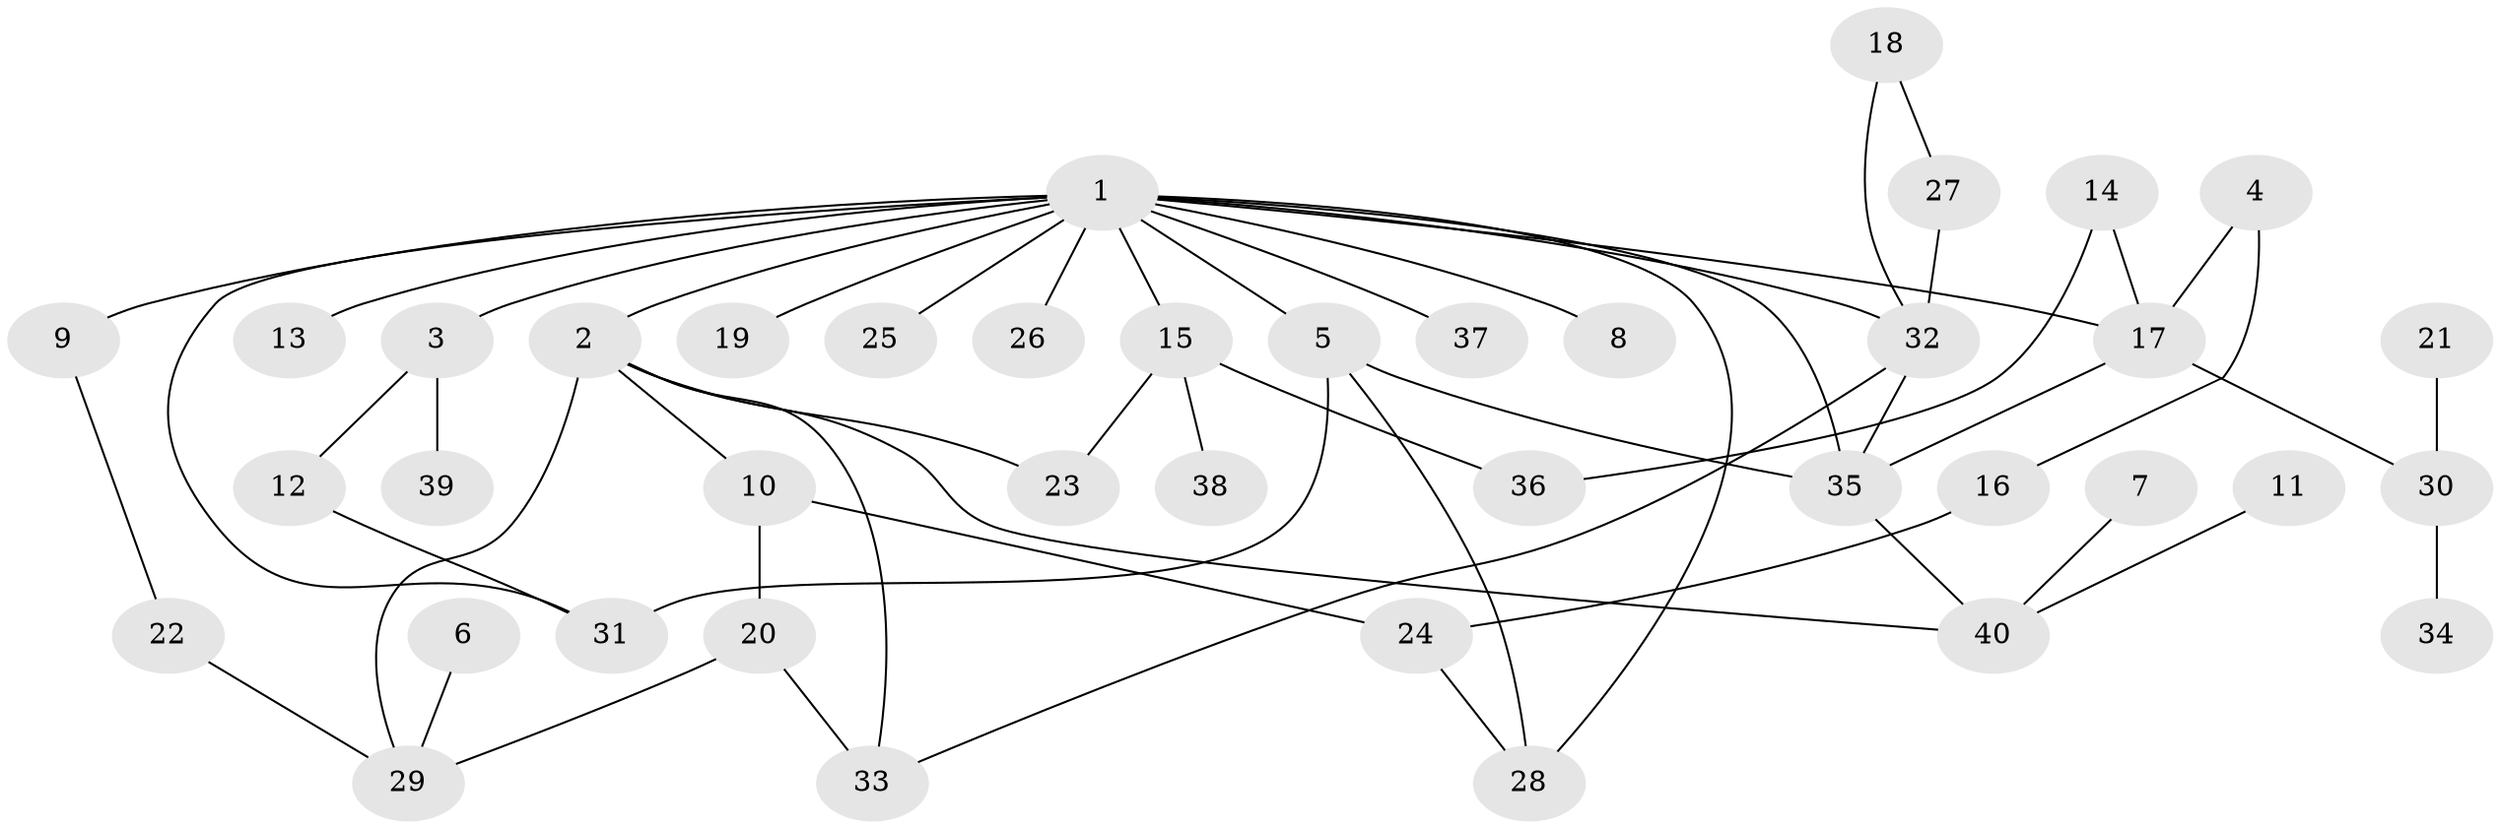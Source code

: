 // original degree distribution, {6: 0.025, 11: 0.0125, 2: 0.3875, 5: 0.025, 3: 0.1875, 4: 0.0875, 1: 0.275}
// Generated by graph-tools (version 1.1) at 2025/25/03/09/25 03:25:36]
// undirected, 40 vertices, 55 edges
graph export_dot {
graph [start="1"]
  node [color=gray90,style=filled];
  1;
  2;
  3;
  4;
  5;
  6;
  7;
  8;
  9;
  10;
  11;
  12;
  13;
  14;
  15;
  16;
  17;
  18;
  19;
  20;
  21;
  22;
  23;
  24;
  25;
  26;
  27;
  28;
  29;
  30;
  31;
  32;
  33;
  34;
  35;
  36;
  37;
  38;
  39;
  40;
  1 -- 2 [weight=1.0];
  1 -- 3 [weight=1.0];
  1 -- 5 [weight=1.0];
  1 -- 8 [weight=1.0];
  1 -- 9 [weight=1.0];
  1 -- 13 [weight=1.0];
  1 -- 15 [weight=1.0];
  1 -- 17 [weight=1.0];
  1 -- 19 [weight=1.0];
  1 -- 25 [weight=1.0];
  1 -- 26 [weight=1.0];
  1 -- 28 [weight=1.0];
  1 -- 31 [weight=1.0];
  1 -- 32 [weight=1.0];
  1 -- 35 [weight=1.0];
  1 -- 37 [weight=1.0];
  2 -- 10 [weight=1.0];
  2 -- 23 [weight=1.0];
  2 -- 29 [weight=1.0];
  2 -- 33 [weight=1.0];
  2 -- 40 [weight=1.0];
  3 -- 12 [weight=1.0];
  3 -- 39 [weight=1.0];
  4 -- 16 [weight=1.0];
  4 -- 17 [weight=1.0];
  5 -- 28 [weight=1.0];
  5 -- 31 [weight=1.0];
  5 -- 35 [weight=1.0];
  6 -- 29 [weight=1.0];
  7 -- 40 [weight=1.0];
  9 -- 22 [weight=1.0];
  10 -- 20 [weight=1.0];
  10 -- 24 [weight=1.0];
  11 -- 40 [weight=1.0];
  12 -- 31 [weight=1.0];
  14 -- 17 [weight=1.0];
  14 -- 36 [weight=1.0];
  15 -- 23 [weight=1.0];
  15 -- 36 [weight=1.0];
  15 -- 38 [weight=1.0];
  16 -- 24 [weight=1.0];
  17 -- 30 [weight=1.0];
  17 -- 35 [weight=1.0];
  18 -- 27 [weight=1.0];
  18 -- 32 [weight=1.0];
  20 -- 29 [weight=1.0];
  20 -- 33 [weight=1.0];
  21 -- 30 [weight=1.0];
  22 -- 29 [weight=1.0];
  24 -- 28 [weight=1.0];
  27 -- 32 [weight=1.0];
  30 -- 34 [weight=1.0];
  32 -- 33 [weight=1.0];
  32 -- 35 [weight=1.0];
  35 -- 40 [weight=1.0];
}
